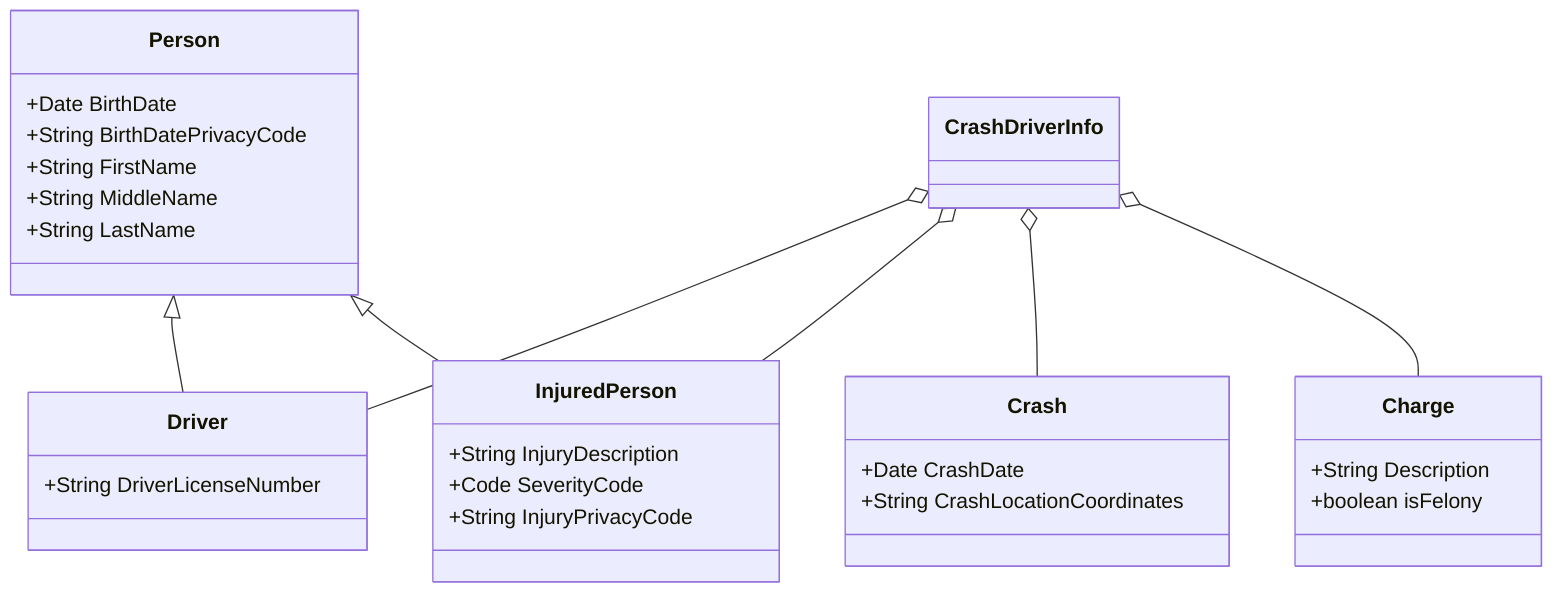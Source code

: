 classDiagram

	class CrashDriverInfo{
	}

	CrashDriverInfo o-- Driver
	CrashDriverInfo o-- InjuredPerson
	CrashDriverInfo o-- Crash
	CrashDriverInfo o-- Charge

	Person <|-- Driver
	Person <|-- InjuredPerson
	
	class Person{
		+Date BirthDate
		+String BirthDatePrivacyCode
		+String FirstName
		+String MiddleName
		+String LastName
	}
	
	class Driver{
		+String DriverLicenseNumber
	
	}

	class InjuredPerson{
		+String InjuryDescription
		+Code SeverityCode
		+String InjuryPrivacyCode
	}

	class Charge{
		+String Description
		+boolean isFelony
	}

	class Crash{
		+Date CrashDate
		+String CrashLocationCoordinates
	}